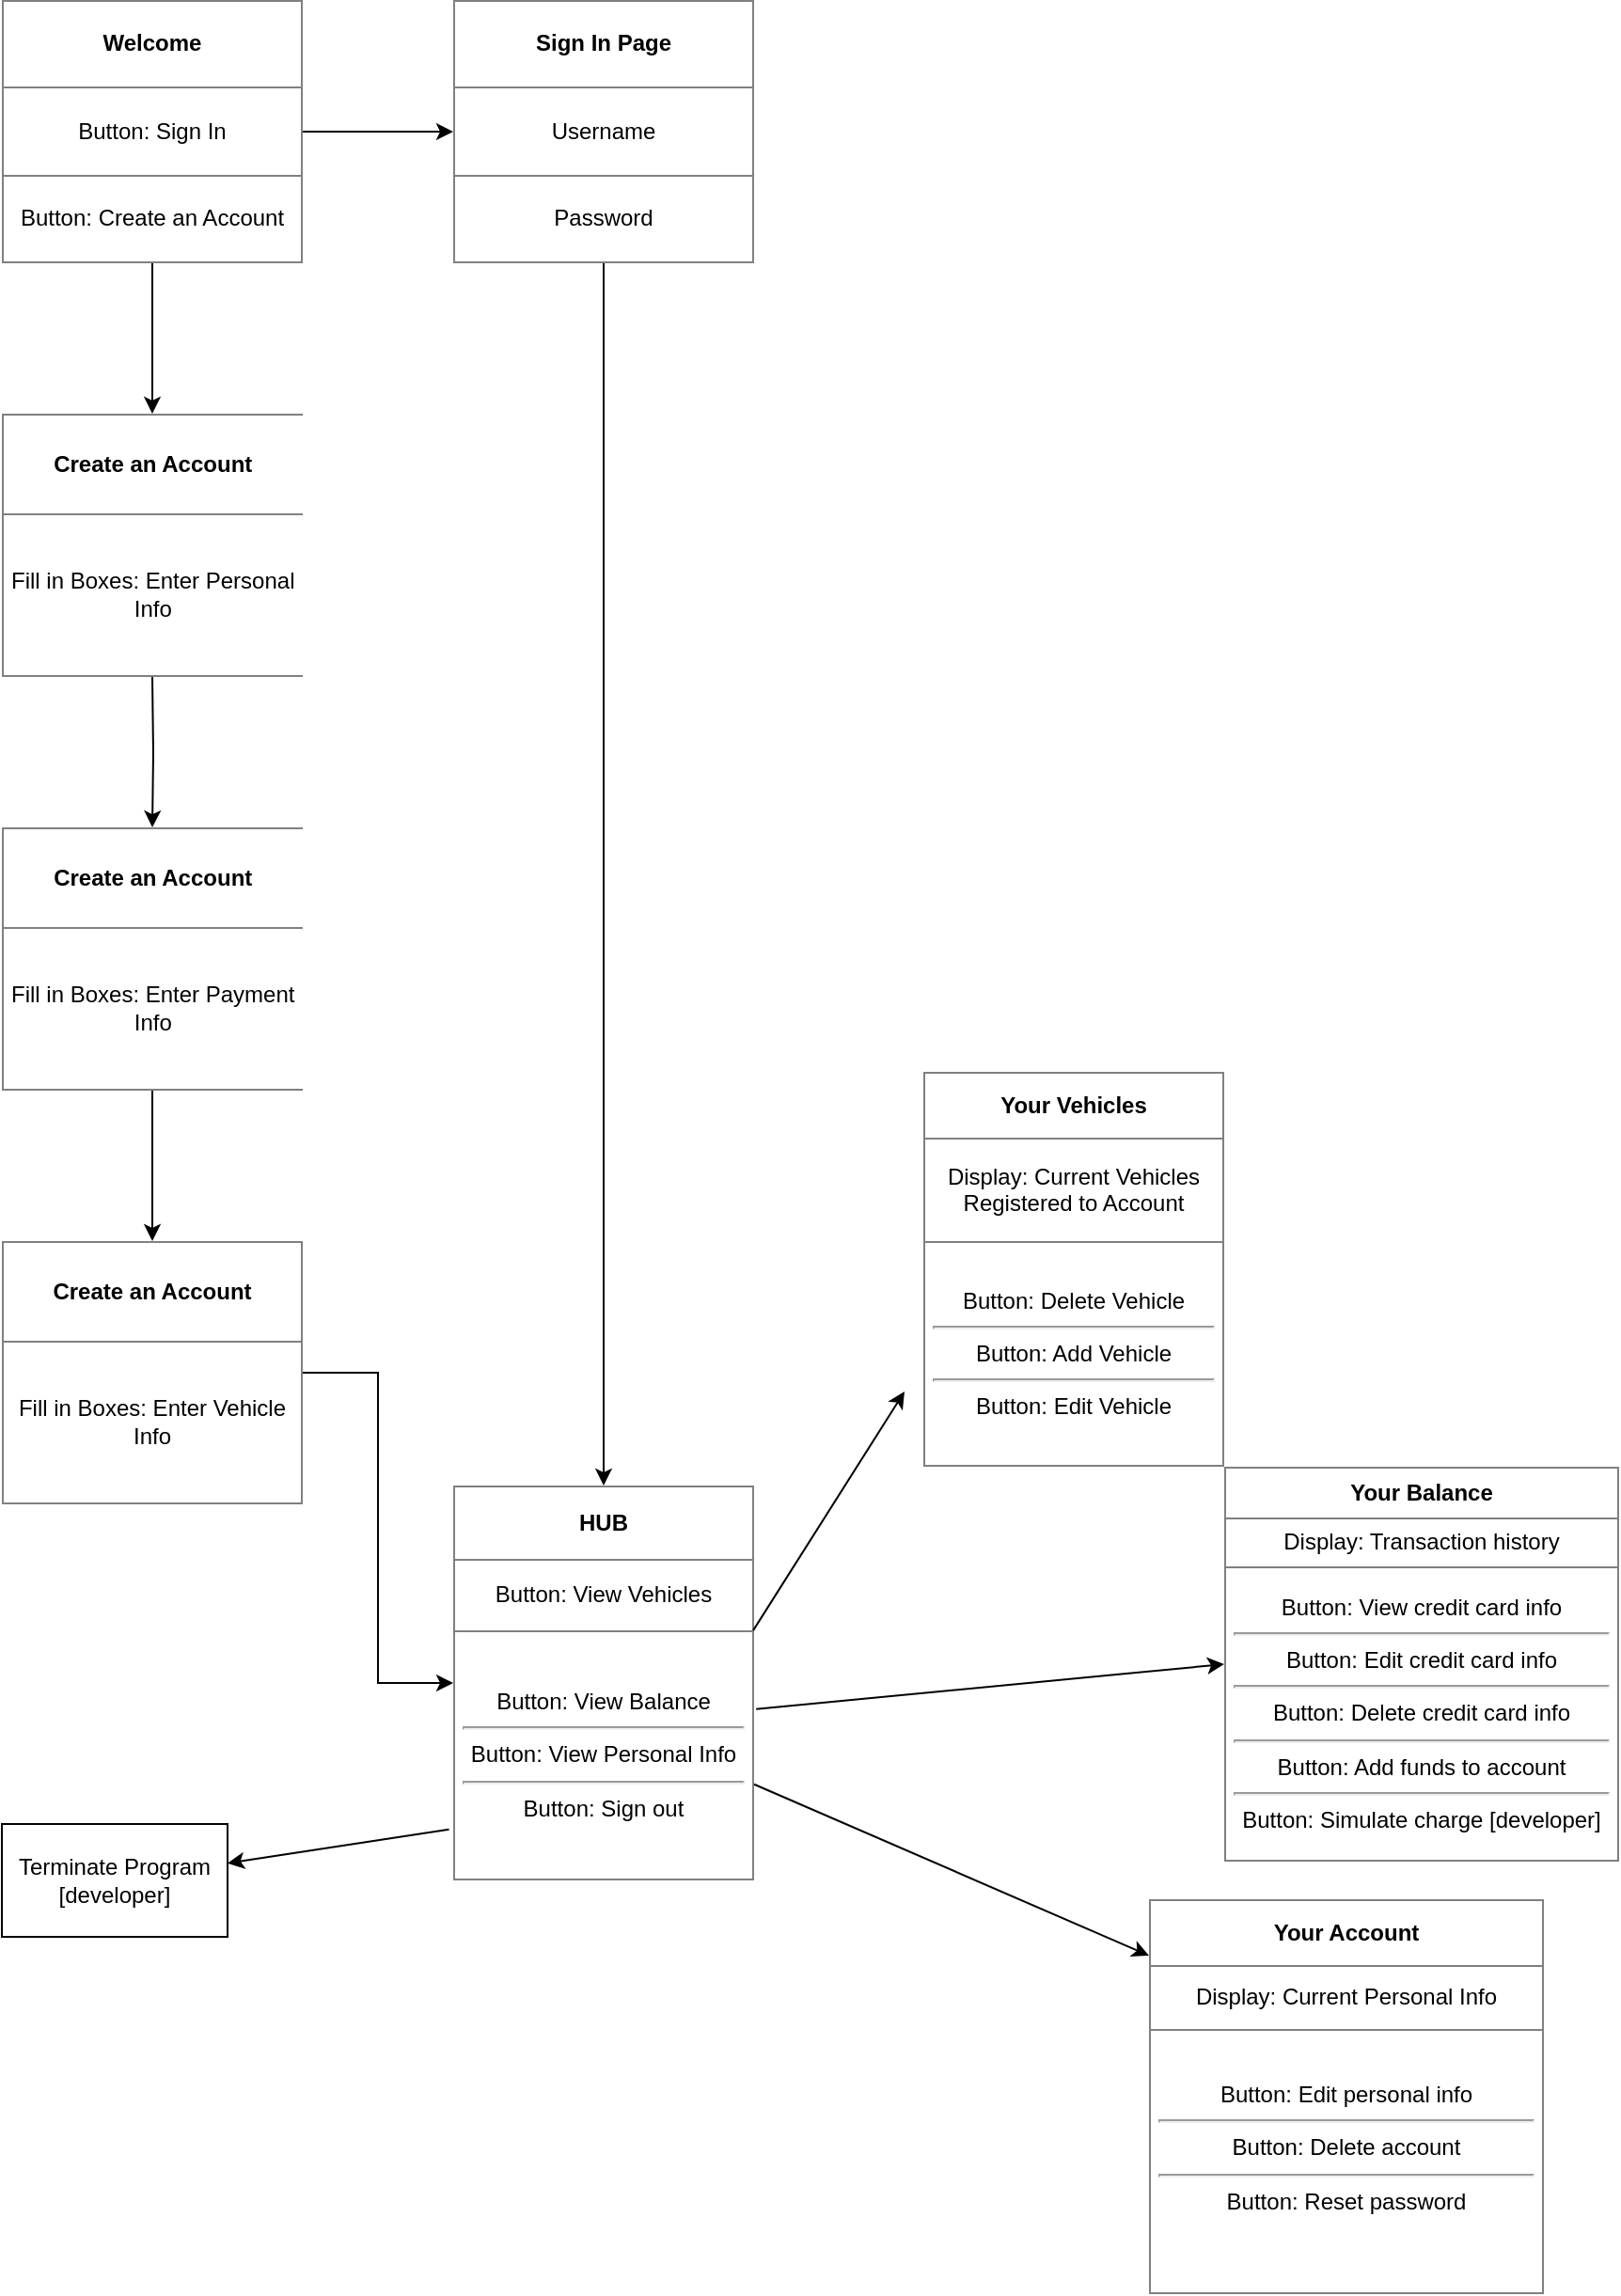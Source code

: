 <mxfile version="13.0.1" type="device"><diagram name="Page-1" id="e56a1550-8fbb-45ad-956c-1786394a9013"><mxGraphModel dx="946" dy="591" grid="1" gridSize="10" guides="1" tooltips="1" connect="1" arrows="1" fold="1" page="1" pageScale="1" pageWidth="1100" pageHeight="850" background="#ffffff" math="0" shadow="0"><root><mxCell id="0"/><mxCell id="1" parent="0"/><mxCell id="hC9npRks_-qr2kQz22h6-6" value="" style="edgeStyle=orthogonalEdgeStyle;rounded=0;orthogonalLoop=1;jettySize=auto;html=1;" parent="1" source="hC9npRks_-qr2kQz22h6-4" target="hC9npRks_-qr2kQz22h6-5" edge="1"><mxGeometry relative="1" as="geometry"/></mxCell><mxCell id="hC9npRks_-qr2kQz22h6-8" value="" style="edgeStyle=orthogonalEdgeStyle;rounded=0;orthogonalLoop=1;jettySize=auto;html=1;" parent="1" source="hC9npRks_-qr2kQz22h6-4" edge="1"><mxGeometry relative="1" as="geometry"><mxPoint x="160" y="440.0" as="targetPoint"/></mxGeometry></mxCell><mxCell id="hC9npRks_-qr2kQz22h6-4" value="&lt;table border=&quot;1&quot; width=&quot;100%&quot; cellpadding=&quot;4&quot; style=&quot;width: 100% ; height: 100% ; border-collapse: collapse&quot;&gt;&lt;tbody&gt;&lt;tr&gt;&lt;th align=&quot;center&quot;&gt;Welcome&lt;/th&gt;&lt;/tr&gt;&lt;tr&gt;&lt;td align=&quot;center&quot;&gt;Button: Sign In&lt;/td&gt;&lt;/tr&gt;&lt;tr&gt;&lt;td align=&quot;center&quot;&gt;Button: Create an Account&lt;/td&gt;&lt;/tr&gt;&lt;/tbody&gt;&lt;/table&gt;" style="text;html=1;strokeColor=none;fillColor=none;overflow=fill;" parent="1" vertex="1"><mxGeometry x="80" y="220" width="160" height="140" as="geometry"/></mxCell><mxCell id="hC9npRks_-qr2kQz22h6-14" value="" style="edgeStyle=orthogonalEdgeStyle;rounded=0;orthogonalLoop=1;jettySize=auto;html=1;" parent="1" target="hC9npRks_-qr2kQz22h6-13" edge="1"><mxGeometry relative="1" as="geometry"><mxPoint x="160" y="580" as="sourcePoint"/></mxGeometry></mxCell><mxCell id="hC9npRks_-qr2kQz22h6-18" value="" style="edgeStyle=orthogonalEdgeStyle;rounded=0;orthogonalLoop=1;jettySize=auto;html=1;" parent="1" source="hC9npRks_-qr2kQz22h6-13" target="hC9npRks_-qr2kQz22h6-17" edge="1"><mxGeometry relative="1" as="geometry"/></mxCell><mxCell id="hC9npRks_-qr2kQz22h6-13" value="&lt;table border=&quot;1&quot; width=&quot;100%&quot; cellpadding=&quot;4&quot; style=&quot;width: 100% ; height: 100% ; border-collapse: collapse&quot;&gt;&lt;tbody&gt;&lt;tr&gt;&lt;th align=&quot;center&quot;&gt;Create an Account&lt;/th&gt;&lt;/tr&gt;&lt;tr&gt;&lt;td align=&quot;center&quot;&gt;Fill in Boxes: Enter Payment&lt;br&gt;Info&lt;/td&gt;&lt;/tr&gt;&lt;/tbody&gt;&lt;/table&gt;" style="text;html=1;strokeColor=none;fillColor=none;overflow=fill;" parent="1" vertex="1"><mxGeometry x="80" y="660" width="160" height="140" as="geometry"/></mxCell><mxCell id="hC9npRks_-qr2kQz22h6-20" value="" style="edgeStyle=orthogonalEdgeStyle;rounded=0;orthogonalLoop=1;jettySize=auto;html=1;entryX=0;entryY=0.5;entryDx=0;entryDy=0;" parent="1" source="hC9npRks_-qr2kQz22h6-17" target="hC9npRks_-qr2kQz22h6-21" edge="1"><mxGeometry relative="1" as="geometry"><mxPoint x="160" y="1100" as="targetPoint"/></mxGeometry></mxCell><mxCell id="hC9npRks_-qr2kQz22h6-17" value="&lt;table border=&quot;1&quot; width=&quot;100%&quot; cellpadding=&quot;4&quot; style=&quot;width: 100% ; height: 100% ; border-collapse: collapse&quot;&gt;&lt;tbody&gt;&lt;tr&gt;&lt;th align=&quot;center&quot;&gt;Create an Account&lt;/th&gt;&lt;/tr&gt;&lt;tr&gt;&lt;td align=&quot;center&quot;&gt;Fill in Boxes: Enter Vehicle&lt;br&gt;Info&lt;/td&gt;&lt;/tr&gt;&lt;/tbody&gt;&lt;/table&gt;" style="text;html=1;strokeColor=none;fillColor=none;overflow=fill;" parent="1" vertex="1"><mxGeometry x="80" y="880" width="160" height="140" as="geometry"/></mxCell><mxCell id="hC9npRks_-qr2kQz22h6-22" value="" style="edgeStyle=orthogonalEdgeStyle;rounded=0;orthogonalLoop=1;jettySize=auto;html=1;" parent="1" source="hC9npRks_-qr2kQz22h6-5" target="hC9npRks_-qr2kQz22h6-21" edge="1"><mxGeometry relative="1" as="geometry"/></mxCell><mxCell id="hC9npRks_-qr2kQz22h6-5" value="&lt;table border=&quot;1&quot; width=&quot;100%&quot; cellpadding=&quot;4&quot; style=&quot;width: 100% ; height: 100% ; border-collapse: collapse&quot;&gt;&lt;tbody&gt;&lt;tr&gt;&lt;th align=&quot;center&quot;&gt;Sign In Page&lt;/th&gt;&lt;/tr&gt;&lt;tr&gt;&lt;td align=&quot;center&quot;&gt;Username&lt;/td&gt;&lt;/tr&gt;&lt;tr&gt;&lt;td align=&quot;center&quot;&gt;Password&lt;/td&gt;&lt;/tr&gt;&lt;/tbody&gt;&lt;/table&gt;" style="text;html=1;strokeColor=none;fillColor=none;overflow=fill;" parent="1" vertex="1"><mxGeometry x="320" y="220" width="160" height="140" as="geometry"/></mxCell><mxCell id="hC9npRks_-qr2kQz22h6-21" value="&lt;table border=&quot;1&quot; width=&quot;100%&quot; cellpadding=&quot;4&quot; style=&quot;width: 100% ; height: 100% ; border-collapse: collapse&quot;&gt;&lt;tbody&gt;&lt;tr&gt;&lt;th align=&quot;center&quot;&gt;HUB&lt;/th&gt;&lt;/tr&gt;&lt;tr&gt;&lt;td align=&quot;center&quot;&gt;Button: View Vehicles&lt;/td&gt;&lt;/tr&gt;&lt;tr&gt;&lt;td align=&quot;center&quot;&gt;Button: View Balance&lt;hr&gt;Button: View Personal Info&lt;br&gt;&lt;hr&gt;Button: Sign out&lt;/td&gt;&lt;/tr&gt;&lt;/tbody&gt;&lt;/table&gt;" style="text;html=1;strokeColor=none;fillColor=none;overflow=fill;" parent="1" vertex="1"><mxGeometry x="320" y="1010" width="160" height="210" as="geometry"/></mxCell><mxCell id="hC9npRks_-qr2kQz22h6-15" value="&lt;table border=&quot;1&quot; width=&quot;100%&quot; cellpadding=&quot;4&quot; style=&quot;width: 100% ; height: 100% ; border-collapse: collapse&quot;&gt;&lt;tbody&gt;&lt;tr&gt;&lt;th align=&quot;center&quot;&gt;Create an Account&lt;/th&gt;&lt;/tr&gt;&lt;tr&gt;&lt;td align=&quot;center&quot;&gt;Fill in Boxes: Enter Personal&lt;br&gt;Info&lt;/td&gt;&lt;/tr&gt;&lt;/tbody&gt;&lt;/table&gt;" style="text;html=1;strokeColor=none;fillColor=none;overflow=fill;" parent="1" vertex="1"><mxGeometry x="80" y="440" width="160" height="140" as="geometry"/></mxCell><mxCell id="hC9npRks_-qr2kQz22h6-23" value="" style="endArrow=classic;html=1;exitX=0.997;exitY=0.367;exitDx=0;exitDy=0;exitPerimeter=0;" parent="1" source="hC9npRks_-qr2kQz22h6-21" edge="1"><mxGeometry width="50" height="50" relative="1" as="geometry"><mxPoint x="450" y="1130" as="sourcePoint"/><mxPoint x="560" y="960" as="targetPoint"/></mxGeometry></mxCell><mxCell id="hC9npRks_-qr2kQz22h6-24" value="" style="endArrow=classic;html=1;exitX=1.007;exitY=0.566;exitDx=0;exitDy=0;exitPerimeter=0;entryX=0;entryY=0.5;entryDx=0;entryDy=0;" parent="1" source="hC9npRks_-qr2kQz22h6-21" target="hC9npRks_-qr2kQz22h6-29" edge="1"><mxGeometry width="50" height="50" relative="1" as="geometry"><mxPoint x="489.52" y="1097.07" as="sourcePoint"/><mxPoint x="620" y="1090" as="targetPoint"/></mxGeometry></mxCell><mxCell id="hC9npRks_-qr2kQz22h6-25" value="" style="endArrow=classic;html=1;exitX=1.007;exitY=0.566;exitDx=0;exitDy=0;exitPerimeter=0;" parent="1" edge="1"><mxGeometry width="50" height="50" relative="1" as="geometry"><mxPoint x="480.0" y="1168.86" as="sourcePoint"/><mxPoint x="690" y="1260" as="targetPoint"/></mxGeometry></mxCell><mxCell id="hC9npRks_-qr2kQz22h6-26" value="" style="endArrow=classic;html=1;exitX=-0.014;exitY=0.871;exitDx=0;exitDy=0;exitPerimeter=0;" parent="1" source="hC9npRks_-qr2kQz22h6-21" target="hC9npRks_-qr2kQz22h6-27" edge="1"><mxGeometry width="50" height="50" relative="1" as="geometry"><mxPoint x="310" y="1270" as="sourcePoint"/><mxPoint x="210" y="1210" as="targetPoint"/></mxGeometry></mxCell><mxCell id="hC9npRks_-qr2kQz22h6-27" value="Terminate Program&lt;br&gt;[developer]" style="rounded=0;whiteSpace=wrap;html=1;" parent="1" vertex="1"><mxGeometry x="80" y="1190" width="120" height="60" as="geometry"/></mxCell><mxCell id="hC9npRks_-qr2kQz22h6-28" value="&lt;table border=&quot;1&quot; width=&quot;100%&quot; cellpadding=&quot;4&quot; style=&quot;width: 100% ; height: 100% ; border-collapse: collapse&quot;&gt;&lt;tbody&gt;&lt;tr&gt;&lt;th align=&quot;center&quot;&gt;Your Vehicles&lt;/th&gt;&lt;/tr&gt;&lt;tr&gt;&lt;td align=&quot;center&quot;&gt;Display: Current Vehicles&lt;br&gt;Registered to Account&lt;/td&gt;&lt;/tr&gt;&lt;tr&gt;&lt;td align=&quot;center&quot;&gt;Button: Delete Vehicle&lt;hr&gt;Button: Add Vehicle&lt;br&gt;&lt;hr&gt;Button: Edit Vehicle&lt;/td&gt;&lt;/tr&gt;&lt;/tbody&gt;&lt;/table&gt;" style="text;html=1;strokeColor=none;fillColor=none;overflow=fill;" parent="1" vertex="1"><mxGeometry x="570" y="790" width="160" height="210" as="geometry"/></mxCell><mxCell id="hC9npRks_-qr2kQz22h6-29" value="&lt;table border=&quot;1&quot; width=&quot;100%&quot; cellpadding=&quot;4&quot; style=&quot;width: 100% ; height: 100% ; border-collapse: collapse&quot;&gt;&lt;tbody&gt;&lt;tr&gt;&lt;th align=&quot;center&quot;&gt;Your Balance&lt;/th&gt;&lt;/tr&gt;&lt;tr&gt;&lt;td align=&quot;center&quot;&gt;Display: Transaction history&lt;/td&gt;&lt;/tr&gt;&lt;tr&gt;&lt;td align=&quot;center&quot;&gt;Button: View credit card info&lt;hr&gt;Button: Edit credit card info&lt;br&gt;&lt;hr&gt;Button: Delete credit card info&lt;br&gt;&lt;hr&gt;Button: Add funds to account&lt;br&gt;&lt;hr&gt;Button: Simulate charge [developer]&lt;/td&gt;&lt;/tr&gt;&lt;/tbody&gt;&lt;/table&gt;" style="text;html=1;strokeColor=none;fillColor=none;overflow=fill;" parent="1" vertex="1"><mxGeometry x="730" y="1000" width="210" height="210" as="geometry"/></mxCell><mxCell id="hC9npRks_-qr2kQz22h6-30" value="&lt;table border=&quot;1&quot; width=&quot;100%&quot; cellpadding=&quot;4&quot; style=&quot;width: 100% ; height: 100% ; border-collapse: collapse&quot;&gt;&lt;tbody&gt;&lt;tr&gt;&lt;th align=&quot;center&quot;&gt;Your Account&lt;/th&gt;&lt;/tr&gt;&lt;tr&gt;&lt;td align=&quot;center&quot;&gt;Display: Current Personal Info&lt;/td&gt;&lt;/tr&gt;&lt;tr&gt;&lt;td align=&quot;center&quot;&gt;Button: Edit personal info&lt;hr&gt;Button: Delete account&lt;br&gt;&lt;hr&gt;Button: Reset password&lt;br&gt;&lt;br&gt;&lt;/td&gt;&lt;/tr&gt;&lt;/tbody&gt;&lt;/table&gt;" style="text;html=1;strokeColor=none;fillColor=none;overflow=fill;" parent="1" vertex="1"><mxGeometry x="690" y="1230" width="210" height="210" as="geometry"/></mxCell></root></mxGraphModel></diagram></mxfile>
